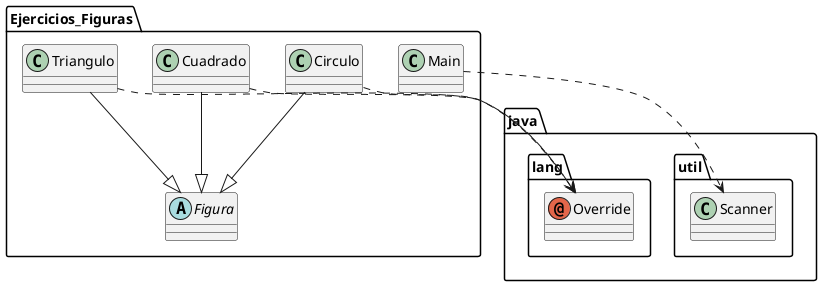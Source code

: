 @startuml
abstract class Ejercicios_Figuras.Figura
annotation java.lang.Override
class Ejercicios_Figuras.Circulo
class Ejercicios_Figuras.Cuadrado
class Ejercicios_Figuras.Main
class Ejercicios_Figuras.Triangulo
class java.util.Scanner
Ejercicios_Figuras.Circulo --|> Ejercicios_Figuras.Figura
Ejercicios_Figuras.Circulo ..> java.lang.Override
Ejercicios_Figuras.Cuadrado --|> Ejercicios_Figuras.Figura
Ejercicios_Figuras.Cuadrado ..> java.lang.Override
Ejercicios_Figuras.Main ..> java.util.Scanner
Ejercicios_Figuras.Triangulo --|> Ejercicios_Figuras.Figura
Ejercicios_Figuras.Triangulo ..> java.lang.Override
@enduml
